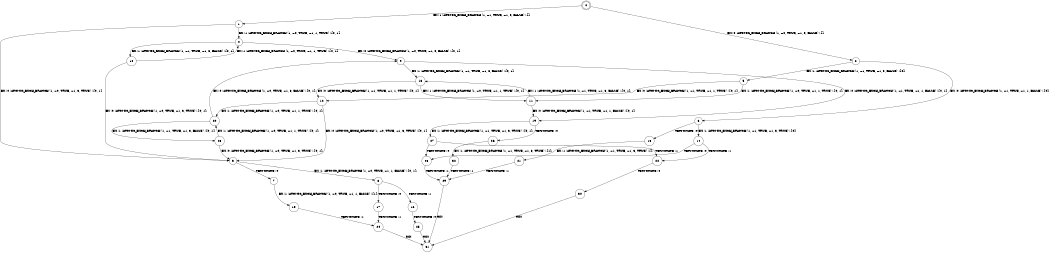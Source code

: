 digraph BCG {
size = "7, 10.5";
center = TRUE;
node [shape = circle];
0 [peripheries = 2];
0 -> 1 [label = "EX !1 !ATOMIC_EXCH_BRANCH (1, +1, TRUE, +1, 3, FALSE) !{}"];
0 -> 2 [label = "EX !0 !ATOMIC_EXCH_BRANCH (1, +0, TRUE, +1, 3, FALSE) !{}"];
1 -> 3 [label = "EX !0 !ATOMIC_EXCH_BRANCH (1, +0, TRUE, +1, 3, TRUE) !{0, 1}"];
1 -> 4 [label = "EX !1 !ATOMIC_EXCH_BRANCH (1, +0, TRUE, +1, 1, TRUE) !{0, 1}"];
2 -> 5 [label = "EX !1 !ATOMIC_EXCH_BRANCH (1, +1, TRUE, +1, 3, FALSE) !{0}"];
2 -> 6 [label = "EX !0 !ATOMIC_EXCH_BRANCH (1, +1, TRUE, +1, 1, FALSE) !{0}"];
3 -> 7 [label = "TERMINATE !0"];
3 -> 8 [label = "EX !1 !ATOMIC_EXCH_BRANCH (1, +0, TRUE, +1, 1, FALSE) !{0, 1}"];
4 -> 9 [label = "EX !0 !ATOMIC_EXCH_BRANCH (1, +0, TRUE, +1, 3, FALSE) !{0, 1}"];
4 -> 10 [label = "EX !1 !ATOMIC_EXCH_BRANCH (1, +1, TRUE, +1, 3, FALSE) !{0, 1}"];
5 -> 11 [label = "EX !1 !ATOMIC_EXCH_BRANCH (1, +0, TRUE, +1, 1, TRUE) !{0, 1}"];
5 -> 12 [label = "EX !0 !ATOMIC_EXCH_BRANCH (1, +1, TRUE, +1, 1, TRUE) !{0, 1}"];
6 -> 13 [label = "TERMINATE !0"];
6 -> 14 [label = "EX !1 !ATOMIC_EXCH_BRANCH (1, +1, TRUE, +1, 3, TRUE) !{0}"];
7 -> 15 [label = "EX !1 !ATOMIC_EXCH_BRANCH (1, +0, TRUE, +1, 1, FALSE) !{1}"];
8 -> 16 [label = "TERMINATE !1"];
8 -> 17 [label = "TERMINATE !0"];
9 -> 18 [label = "EX !1 !ATOMIC_EXCH_BRANCH (1, +1, TRUE, +1, 3, FALSE) !{0, 1}"];
9 -> 19 [label = "EX !0 !ATOMIC_EXCH_BRANCH (1, +1, TRUE, +1, 1, FALSE) !{0, 1}"];
10 -> 3 [label = "EX !0 !ATOMIC_EXCH_BRANCH (1, +0, TRUE, +1, 3, TRUE) !{0, 1}"];
10 -> 4 [label = "EX !1 !ATOMIC_EXCH_BRANCH (1, +0, TRUE, +1, 1, TRUE) !{0, 1}"];
11 -> 18 [label = "EX !1 !ATOMIC_EXCH_BRANCH (1, +1, TRUE, +1, 3, FALSE) !{0, 1}"];
11 -> 19 [label = "EX !0 !ATOMIC_EXCH_BRANCH (1, +1, TRUE, +1, 1, FALSE) !{0, 1}"];
12 -> 20 [label = "EX !1 !ATOMIC_EXCH_BRANCH (1, +0, TRUE, +1, 1, TRUE) !{0, 1}"];
12 -> 3 [label = "EX !0 !ATOMIC_EXCH_BRANCH (1, +0, TRUE, +1, 3, TRUE) !{0, 1}"];
13 -> 21 [label = "EX !1 !ATOMIC_EXCH_BRANCH (1, +1, TRUE, +1, 3, TRUE) !{}"];
14 -> 22 [label = "TERMINATE !1"];
14 -> 23 [label = "TERMINATE !0"];
15 -> 24 [label = "TERMINATE !1"];
16 -> 25 [label = "TERMINATE !0"];
17 -> 24 [label = "TERMINATE !1"];
18 -> 11 [label = "EX !1 !ATOMIC_EXCH_BRANCH (1, +0, TRUE, +1, 1, TRUE) !{0, 1}"];
18 -> 12 [label = "EX !0 !ATOMIC_EXCH_BRANCH (1, +1, TRUE, +1, 1, TRUE) !{0, 1}"];
19 -> 26 [label = "TERMINATE !0"];
19 -> 27 [label = "EX !1 !ATOMIC_EXCH_BRANCH (1, +1, TRUE, +1, 3, TRUE) !{0, 1}"];
20 -> 28 [label = "EX !1 !ATOMIC_EXCH_BRANCH (1, +1, TRUE, +1, 3, FALSE) !{0, 1}"];
20 -> 9 [label = "EX !0 !ATOMIC_EXCH_BRANCH (1, +0, TRUE, +1, 3, FALSE) !{0, 1}"];
21 -> 29 [label = "TERMINATE !1"];
22 -> 30 [label = "TERMINATE !0"];
23 -> 29 [label = "TERMINATE !1"];
24 -> 31 [label = "exit"];
25 -> 31 [label = "exit"];
26 -> 32 [label = "EX !1 !ATOMIC_EXCH_BRANCH (1, +1, TRUE, +1, 3, TRUE) !{1}"];
27 -> 22 [label = "TERMINATE !1"];
27 -> 23 [label = "TERMINATE !0"];
28 -> 20 [label = "EX !1 !ATOMIC_EXCH_BRANCH (1, +0, TRUE, +1, 1, TRUE) !{0, 1}"];
28 -> 3 [label = "EX !0 !ATOMIC_EXCH_BRANCH (1, +0, TRUE, +1, 3, TRUE) !{0, 1}"];
29 -> 31 [label = "exit"];
30 -> 31 [label = "exit"];
32 -> 29 [label = "TERMINATE !1"];
}

